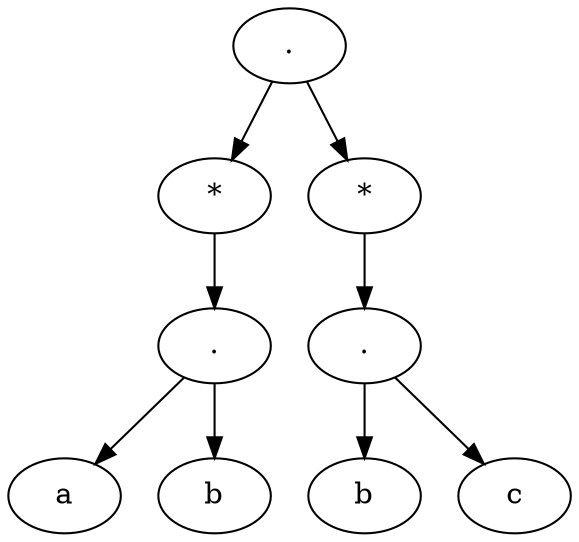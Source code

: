 digraph {
  94511005868656[label="."]
  94511005868576[label="*"]
  94511005868656  ->  94511005868576
  94511005868976[label="*"]
  94511005868656  ->  94511005868976
  94511005868224[label="."]
  94511005868576  ->  94511005868224
  94511005868816[label="."]
  94511005868976  ->  94511005868816
  94511005868272[label="a"]
  94511005868224  ->  94511005868272
  94511005868320[label="b"]
  94511005868224  ->  94511005868320
  94511005868736[label="b"]
  94511005868816  ->  94511005868736
  94511005868896[label="c"]
  94511005868816  ->  94511005868896
}
